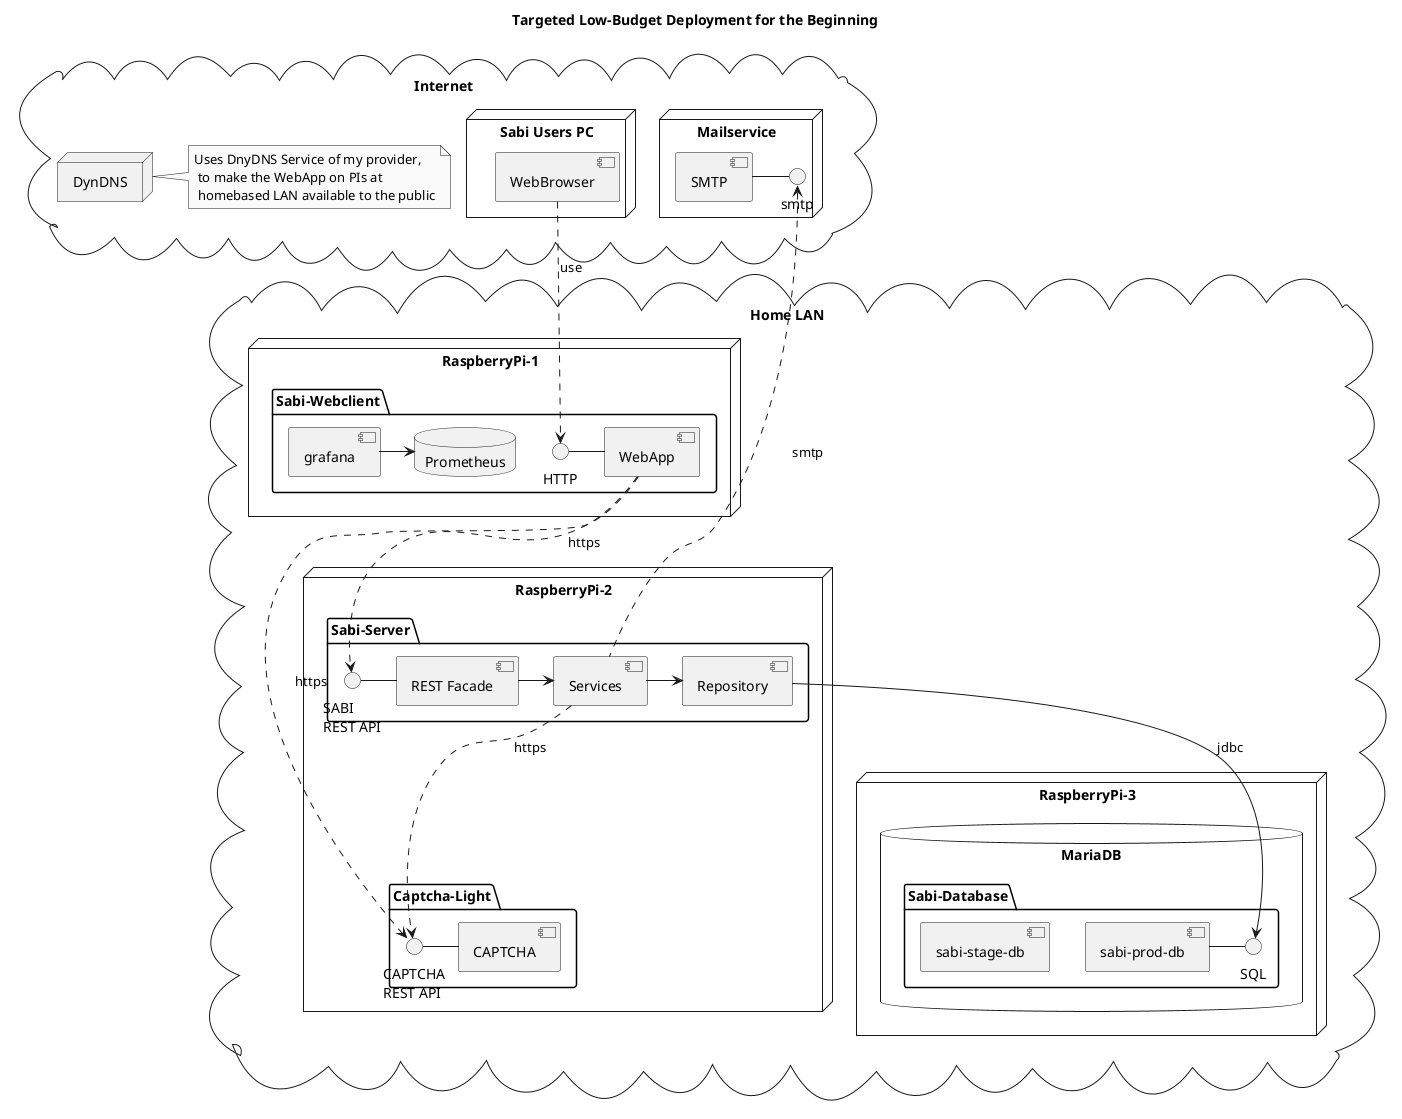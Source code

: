 @startuml

skinparam monochrome true
skinparam componentStyle uml2

title Targeted Low-Budget Deployment for the Beginning

cloud "Internet" {

 node "DynDNS" {
 }
 note right of DynDNS : Uses DnyDNS Service of my provider,\n to make the WebApp on PIs at\n homebased LAN available to the public

 node "Sabi Users PC" {
   [WebBrowser]
 }

 node "Mailservice" {
    interface smtp
    [SMTP] - smtp
 }

}

cloud "Home LAN" {


  node "RaspberryPi-2" {

      package "Captcha-Light" {
          interface "CAPTCHA\nREST API" as rest2
          rest2 - [CAPTCHA]
      }

      package "Sabi-Server" {
         interface "SABI\nREST API" as rest
         rest - [REST Facade]
         [REST Facade] -> [Services]
         [Services] -> [Repository]
         [Services] .u.>smtp : smtp
         [Services] ..>rest2 : https
      }

  }

  node "RaspberryPi-1" {
    package "Sabi-Webclient" {
      HTTP - [WebApp]
      [WebApp] ..> rest : https
      [WebApp] ..> rest2 : https
      database Prometheus
      [grafana] -> Prometheus
    }
  }

node "RaspberryPi-3" {
     database "MariaDB" as db {
        folder "Sabi-Database" {
          interface SQL
          [sabi-prod-db] - SQL
          [sabi-stage-db]
        }
}

' Relelationships
[WebBrowser] ..> HTTP : use
[Repository] --> SQL : jdbc


@enduml
